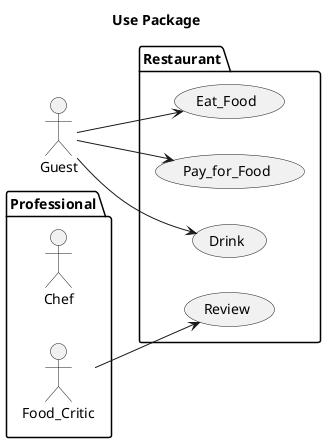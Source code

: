 @startuml

title Use Package

left to right direction

actor Guest as g

package Professional {
    actor Chef as c
    actor Food_Critic as fc
}

package Restaurant {
    usecase Eat_Food as UC1
    usecase Pay_for_Food as UC2
    usecase Drink as UC3
    usecase Review as UC4
}

g --> UC1
g --> UC2
g --> UC3
fc --> UC4

@enduml